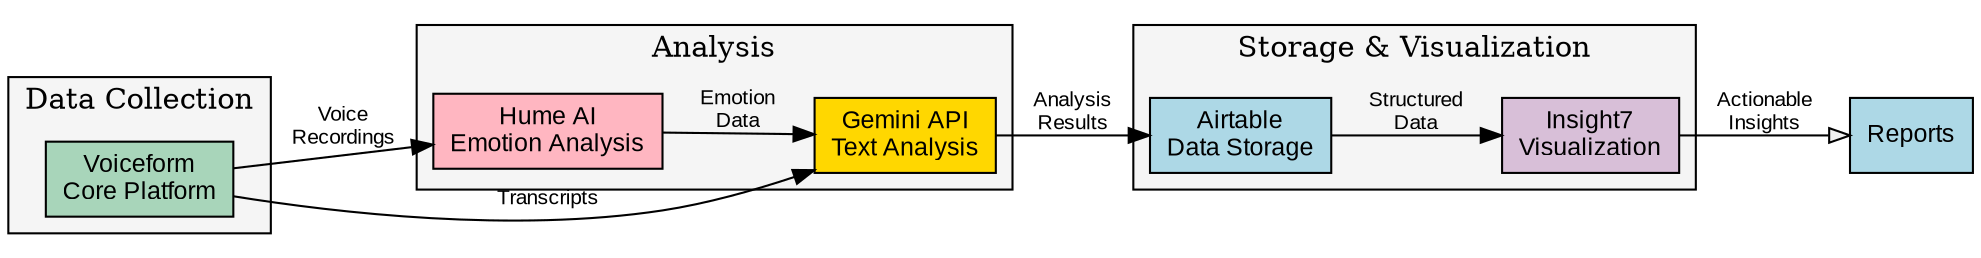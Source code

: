 digraph G {
  rankdir=LR;
  node [shape=box, style=filled, fillcolor=lightblue, fontname="Arial", fontsize=12];
  edge [fontname="Arial", fontsize=10];
  
  // Main components
  Voiceform [fillcolor="#a8d5ba", label="Voiceform\nCore Platform"];
  HumeAI [fillcolor="#ffb6c1", label="Hume AI\nEmotion Analysis"];
  GeminiAPI [fillcolor="#ffd700", label="Gemini API\nText Analysis"];
  Airtable [fillcolor="#add8e6", label="Airtable\nData Storage"];
  Insight7 [fillcolor="#d8bfd8", label="Insight7\nVisualization"];
  
  // Data flow
  Voiceform -> HumeAI [label="Voice\nRecordings"];
  Voiceform -> GeminiAPI [label="Transcripts"];
  HumeAI -> GeminiAPI [label="Emotion\nData"];
  GeminiAPI -> Airtable [label="Analysis\nResults"];
  Airtable -> Insight7 [label="Structured\nData"];
  
  // Output
  Insight7 -> Reports [shape=note, fillcolor="#f0f0f0", label="Actionable\nInsights"];
  
  // Subgraph for data collection
  subgraph cluster_0 {
    label="Data Collection";
    style=filled;
    fillcolor="#f5f5f5";
    Voiceform;
  }
  
  // Subgraph for analysis
  subgraph cluster_1 {
    label="Analysis";
    style=filled;
    fillcolor="#f5f5f5";
    HumeAI;
    GeminiAPI;
  }
  
  // Subgraph for storage and visualization
  subgraph cluster_2 {
    label="Storage & Visualization";
    style=filled;
    fillcolor="#f5f5f5";
    Airtable;
    Insight7;
  }
}

